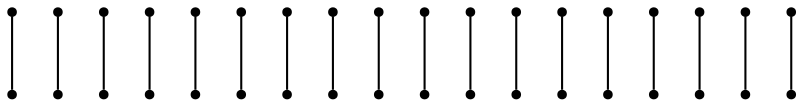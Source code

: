 graph {
  node [shape=point,comment="{\"directed\":false,\"doi\":\"10.4230/LIPIcs.GD.2024.33\",\"figure\":\"2 (7)\"}"]

  v0 [pos="762.5894440309252,1153.514241153583"]
  v1 [pos="749.2224328532384,1140.1504992068176"]
  v2 [pos="735.8566935916244,1126.7882831933052"]
  v3 [pos="722.4900639887596,1113.4245412465398"]
  v4 [pos="709.1234979816983,1100.0611807830876"]
  v5 [pos="695.7564868040117,1086.6973116752176"]
  v6 [pos="682.3898572011469,1073.3339512117655"]
  v7 [pos="669.0241179395329,1059.97135371494"]
  v8 [pos="655.657488336668,1046.6079932514876"]
  v9 [pos="623.911671484585,1292.1583747855493"]
  v10 [pos="762.589444030925,1185.2521268834537"]
  v11 [pos="749.2224328532384,1198.6158688302191"]
  v12 [pos="610.5446603068983,1278.7949984269592"]
  v13 [pos="597.1793026201061,1265.4324009301333"]
  v14 [pos="735.8566935916244,1211.9780848437317"]
  v15 [pos="583.8122914424195,1252.069056361819"]
  v16 [pos="722.4900639887595,1225.3418267904972"]
  v17 [pos="570.4457254353582,1238.7051872539496"]
  v18 [pos="709.1234979816983,1238.7051872539494"]
  v19 [pos="695.7564868040117,1252.069056361819"]
  v20 [pos="557.0790958324934,1225.3418267904972"]
  v21 [pos="543.7120846548067,1211.9780848437317"]
  v22 [pos="682.3898572011468,1265.4324009301333"]
  v23 [pos="669.0241179395329,1278.7949984269592"]
  v24 [pos="530.3467269680145,1198.6158688302191"]
  v25 [pos="655.657488336668,1292.1583747855493"]
  v26 [pos="516.9797157903279,1185.2521268834537"]
  v27 [pos="623.911671484585,1046.6079932514876"]
  v28 [pos="610.5446603068983,1059.97135371494"]
  v29 [pos="597.1793026201061,1073.3339512117655"]
  v30 [pos="583.8122914424193,1086.6973116752176"]
  v31 [pos="570.4457254353582,1100.0611807830876"]
  v32 [pos="557.0790958324934,1113.4245412465398"]
  v33 [pos="543.7120846548067,1126.7882831933052"]
  v34 [pos="530.3467269680145,1140.1504992068176"]
  v35 [pos="516.9797157903279,1153.514241153583"]

  v35 -- v25 [id="-11",pos="516.9797157903279,1153.514241153583 655.657488336668,1292.1583747855493 655.657488336668,1292.1583747855493 655.657488336668,1292.1583747855493"]
  v34 -- v23 [id="-14",pos="530.3467269680145,1140.1504992068176 669.0241179395329,1278.7949984269592 669.0241179395329,1278.7949984269592 669.0241179395329,1278.7949984269592"]
  v33 -- v22 [id="-15",pos="543.7120846548067,1126.7882831933052 682.3898572011468,1265.4324009301333 682.3898572011468,1265.4324009301333 682.3898572011468,1265.4324009301333"]
  v32 -- v19 [id="-17",pos="557.0790958324934,1113.4245412465398 695.7564868040117,1252.069056361819 695.7564868040117,1252.069056361819 695.7564868040117,1252.069056361819"]
  v31 -- v18 [id="-20",pos="570.4457254353582,1100.0611807830876 709.1234979816983,1238.7051872539494 709.1234979816983,1238.7051872539494 709.1234979816983,1238.7051872539494"]
  v30 -- v16 [id="-21",pos="583.8122914424193,1086.6973116752176 722.4900639887595,1225.3418267904972 722.4900639887595,1225.3418267904972 722.4900639887595,1225.3418267904972"]
  v29 -- v14 [id="-23",pos="597.1793026201061,1073.3339512117655 735.8566935916244,1211.9780848437317 735.8566935916244,1211.9780848437317 735.8566935916244,1211.9780848437317"]
  v28 -- v11 [id="-26",pos="610.5446603068983,1059.97135371494 749.2224328532384,1198.6158688302191 749.2224328532384,1198.6158688302191 749.2224328532384,1198.6158688302191"]
  v27 -- v10 [id="-28",pos="623.911671484585,1046.6079932514876 762.589444030925,1185.2521268834537 762.589444030925,1185.2521268834537 762.589444030925,1185.2521268834537"]
  v8 -- v26 [id="-29",pos="655.657488336668,1046.6079932514876 516.9797157903279,1185.2521268834537 516.9797157903279,1185.2521268834537 516.9797157903279,1185.2521268834537"]
  v7 -- v24 [id="-31",pos="669.0241179395329,1059.97135371494 530.3467269680145,1198.6158688302191 530.3467269680145,1198.6158688302191 530.3467269680145,1198.6158688302191"]
  v6 -- v21 [id="-34",pos="682.3898572011469,1073.3339512117655 543.7120846548067,1211.9780848437317 543.7120846548067,1211.9780848437317 543.7120846548067,1211.9780848437317"]
  v5 -- v20 [id="-35",pos="695.7564868040117,1086.6973116752176 557.0790958324934,1225.3418267904972 557.0790958324934,1225.3418267904972 557.0790958324934,1225.3418267904972"]
  v4 -- v17 [id="-38",pos="709.1234979816983,1100.0611807830876 570.4457254353582,1238.7051872539496 570.4457254353582,1238.7051872539496 570.4457254353582,1238.7051872539496"]
  v3 -- v15 [id="-40",pos="722.4900639887596,1113.4245412465398 583.8122914424195,1252.069056361819 583.8122914424195,1252.069056361819 583.8122914424195,1252.069056361819"]
  v2 -- v13 [id="-42",pos="735.8566935916244,1126.7882831933052 597.1793026201061,1265.4324009301333 597.1793026201061,1265.4324009301333 597.1793026201061,1265.4324009301333"]
  v1 -- v12 [id="-43",pos="749.2224328532384,1140.1504992068176 610.5446603068983,1278.7949984269592 610.5446603068983,1278.7949984269592 610.5446603068983,1278.7949984269592"]
  v0 -- v9 [id="-46",pos="762.5894440309252,1153.514241153583 623.911671484585,1292.1583747855493 623.911671484585,1292.1583747855493 623.911671484585,1292.1583747855493"]
}